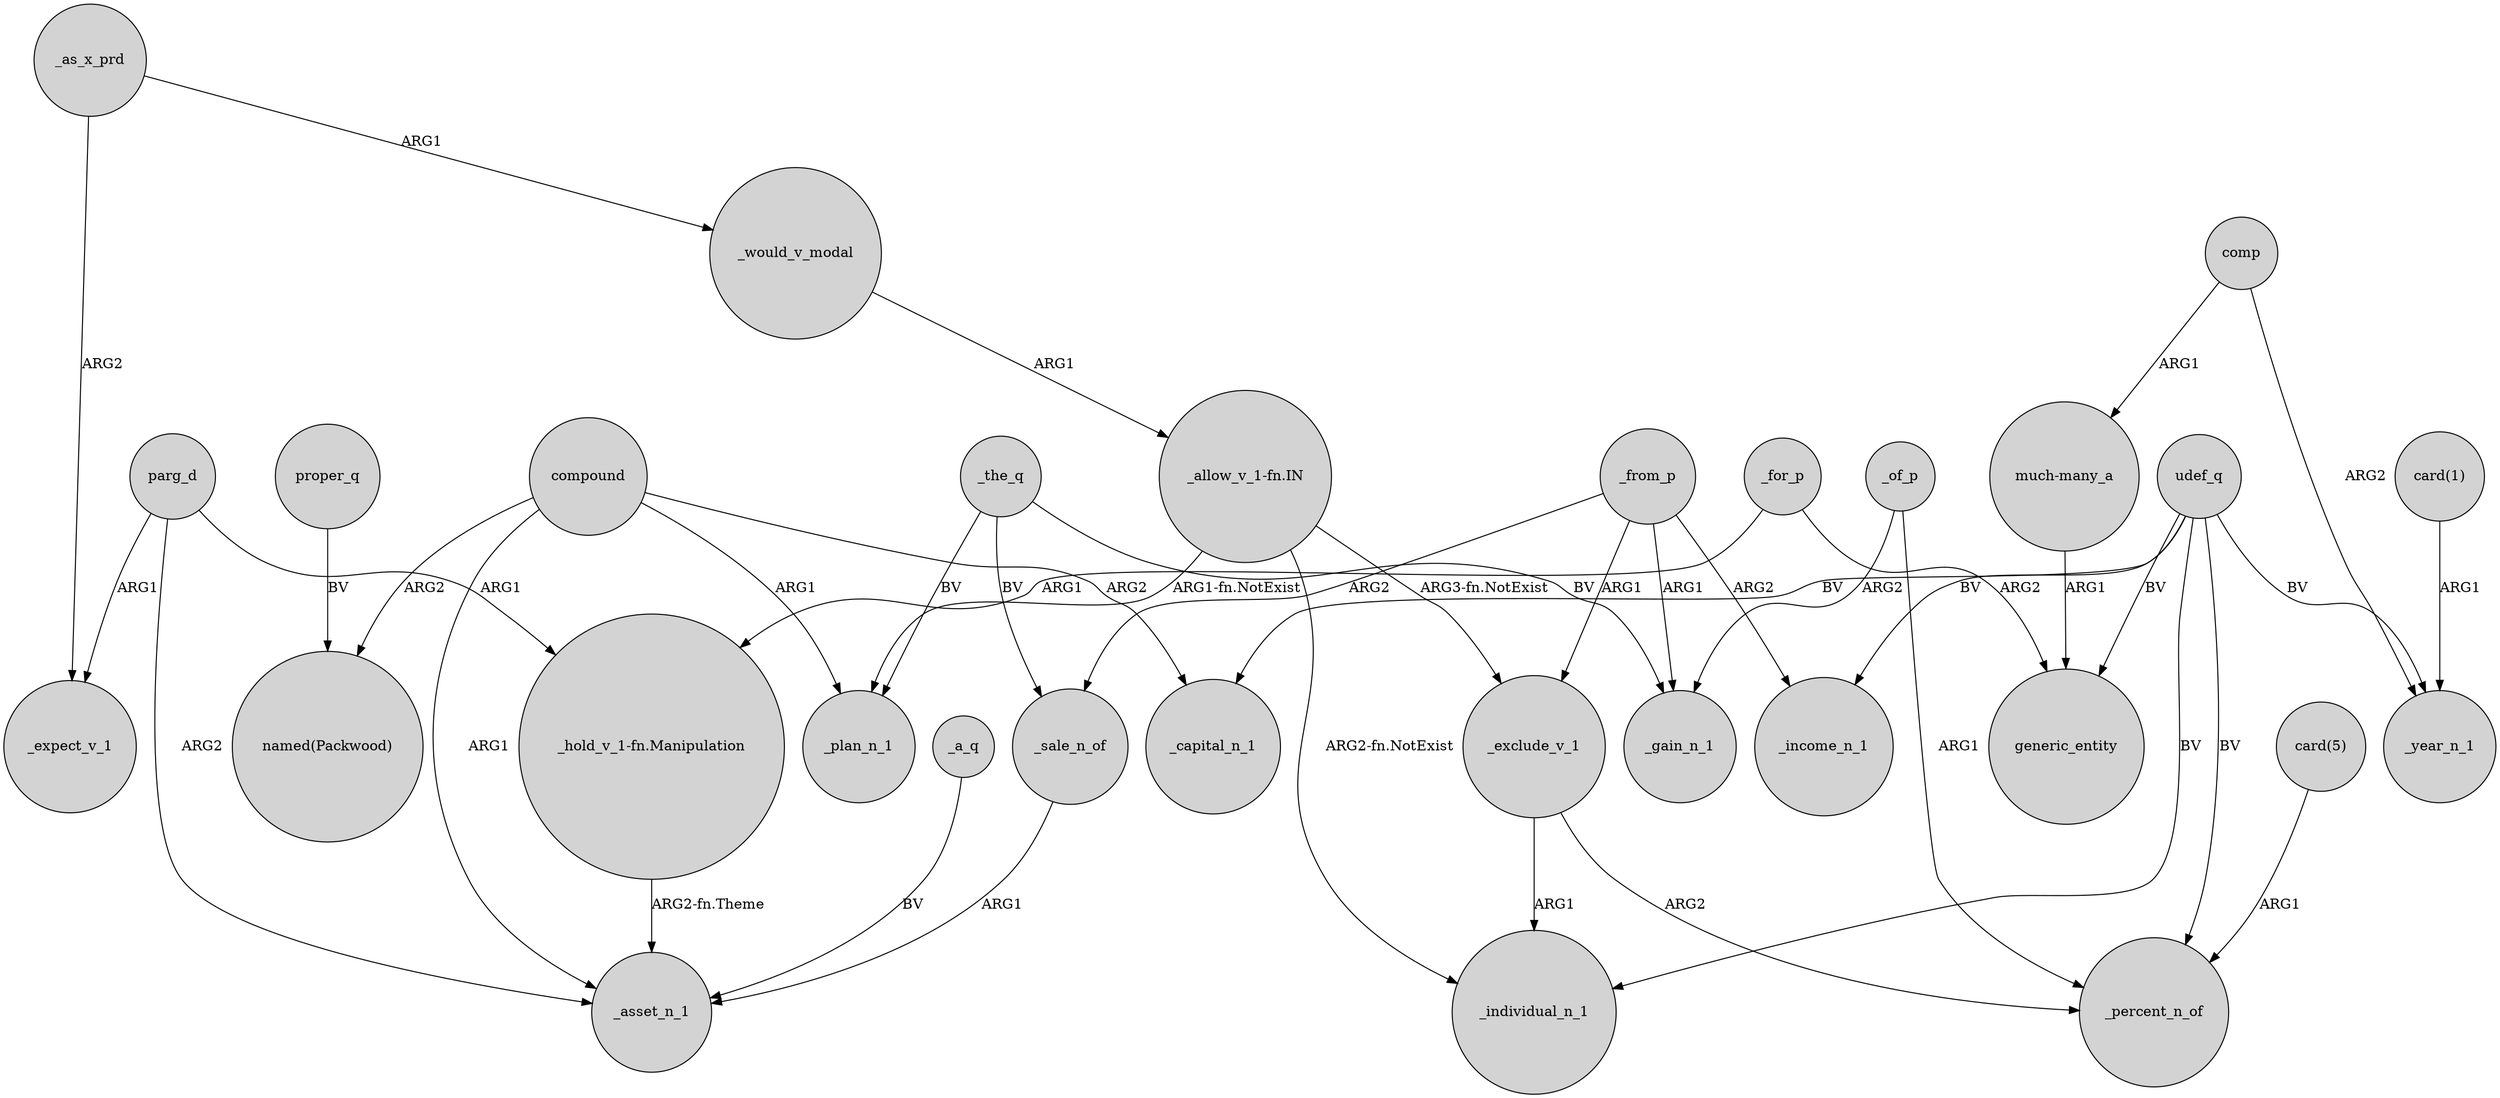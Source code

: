 digraph {
	node [shape=circle style=filled]
	proper_q -> "named(Packwood)" [label=BV]
	_of_p -> _gain_n_1 [label=ARG2]
	_for_p -> "_hold_v_1-fn.Manipulation" [label=ARG1]
	compound -> _capital_n_1 [label=ARG2]
	udef_q -> generic_entity [label=BV]
	_as_x_prd -> _would_v_modal [label=ARG1]
	"much-many_a" -> generic_entity [label=ARG1]
	_the_q -> _plan_n_1 [label=BV]
	_from_p -> _sale_n_of [label=ARG2]
	_for_p -> generic_entity [label=ARG2]
	compound -> _plan_n_1 [label=ARG1]
	compound -> _asset_n_1 [label=ARG1]
	parg_d -> _expect_v_1 [label=ARG1]
	_from_p -> _gain_n_1 [label=ARG1]
	udef_q -> _individual_n_1 [label=BV]
	_sale_n_of -> _asset_n_1 [label=ARG1]
	_the_q -> _gain_n_1 [label=BV]
	_exclude_v_1 -> _percent_n_of [label=ARG2]
	_of_p -> _percent_n_of [label=ARG1]
	parg_d -> "_hold_v_1-fn.Manipulation" [label=ARG1]
	_the_q -> _sale_n_of [label=BV]
	comp -> "much-many_a" [label=ARG1]
	_would_v_modal -> "_allow_v_1-fn.IN" [label=ARG1]
	"_allow_v_1-fn.IN" -> _exclude_v_1 [label="ARG3-fn.NotExist"]
	"card(5)" -> _percent_n_of [label=ARG1]
	"_allow_v_1-fn.IN" -> _individual_n_1 [label="ARG2-fn.NotExist"]
	compound -> "named(Packwood)" [label=ARG2]
	_a_q -> _asset_n_1 [label=BV]
	"card(1)" -> _year_n_1 [label=ARG1]
	udef_q -> _year_n_1 [label=BV]
	parg_d -> _asset_n_1 [label=ARG2]
	comp -> _year_n_1 [label=ARG2]
	udef_q -> _percent_n_of [label=BV]
	"_allow_v_1-fn.IN" -> _plan_n_1 [label="ARG1-fn.NotExist"]
	_as_x_prd -> _expect_v_1 [label=ARG2]
	_exclude_v_1 -> _individual_n_1 [label=ARG1]
	"_hold_v_1-fn.Manipulation" -> _asset_n_1 [label="ARG2-fn.Theme"]
	_from_p -> _income_n_1 [label=ARG2]
	udef_q -> _income_n_1 [label=BV]
	udef_q -> _capital_n_1 [label=BV]
	_from_p -> _exclude_v_1 [label=ARG1]
}
